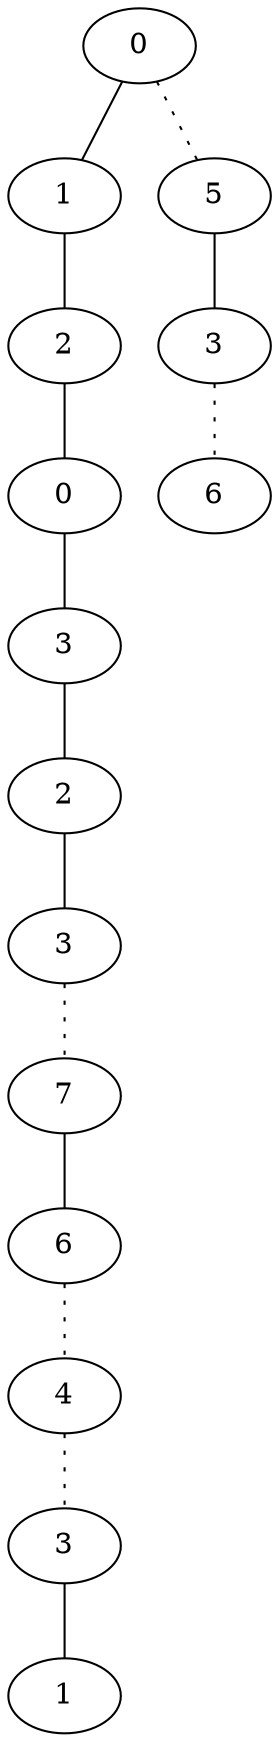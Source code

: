 graph {
a0[label=0];
a1[label=1];
a2[label=2];
a3[label=0];
a4[label=3];
a5[label=2];
a6[label=3];
a7[label=7];
a8[label=6];
a9[label=4];
a10[label=3];
a11[label=1];
a12[label=5];
a13[label=3];
a14[label=6];
a0 -- a1;
a0 -- a12 [style=dotted];
a1 -- a2;
a2 -- a3;
a3 -- a4;
a4 -- a5;
a5 -- a6;
a6 -- a7 [style=dotted];
a7 -- a8;
a8 -- a9 [style=dotted];
a9 -- a10 [style=dotted];
a10 -- a11;
a12 -- a13;
a13 -- a14 [style=dotted];
}
